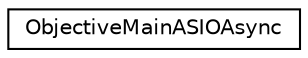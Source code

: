 digraph "Graphical Class Hierarchy"
{
 // LATEX_PDF_SIZE
  edge [fontname="Helvetica",fontsize="10",labelfontname="Helvetica",labelfontsize="10"];
  node [fontname="Helvetica",fontsize="10",shape=record];
  rankdir="LR";
  Node0 [label="ObjectiveMainASIOAsync",height=0.2,width=0.4,color="black", fillcolor="white", style="filled",URL="$classObjectiveMainASIOAsync.html",tooltip=" "];
}
